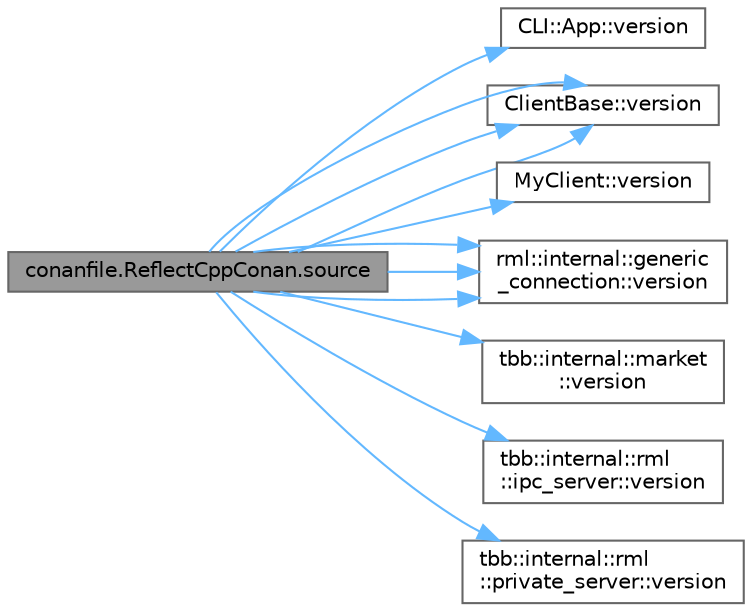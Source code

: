 digraph "conanfile.ReflectCppConan.source"
{
 // LATEX_PDF_SIZE
  bgcolor="transparent";
  edge [fontname=Helvetica,fontsize=10,labelfontname=Helvetica,labelfontsize=10];
  node [fontname=Helvetica,fontsize=10,shape=box,height=0.2,width=0.4];
  rankdir="LR";
  Node1 [id="Node000001",label="conanfile.ReflectCppConan.source",height=0.2,width=0.4,color="gray40", fillcolor="grey60", style="filled", fontcolor="black",tooltip=" "];
  Node1 -> Node2 [id="edge1_Node000001_Node000002",color="steelblue1",style="solid",tooltip=" "];
  Node2 [id="Node000002",label="CLI::App::version",height=0.2,width=0.4,color="grey40", fillcolor="white", style="filled",URL="$class_c_l_i_1_1_app.html#a8098435dfda5c5c02a42c08141a1f892",tooltip="Displays a version string"];
  Node1 -> Node3 [id="edge2_Node000001_Node000003",color="steelblue1",style="solid",tooltip=" "];
  Node3 [id="Node000003",label="ClientBase::version",height=0.2,width=0.4,color="grey40", fillcolor="white", style="filled",URL="$class_client_base.html#ae04288928d94683ad3f06a778b21f1d8",tooltip=" "];
  Node1 -> Node3 [id="edge3_Node000001_Node000003",color="steelblue1",style="solid",tooltip=" "];
  Node1 -> Node3 [id="edge4_Node000001_Node000003",color="steelblue1",style="solid",tooltip=" "];
  Node1 -> Node4 [id="edge5_Node000001_Node000004",color="steelblue1",style="solid",tooltip=" "];
  Node4 [id="Node000004",label="MyClient::version",height=0.2,width=0.4,color="grey40", fillcolor="white", style="filled",URL="$class_my_client.html#af4f0b81f66befaeb9683960f4373ad47",tooltip=" "];
  Node1 -> Node5 [id="edge6_Node000001_Node000005",color="steelblue1",style="solid",tooltip=" "];
  Node5 [id="Node000005",label="rml::internal::generic\l_connection::version",height=0.2,width=0.4,color="grey40", fillcolor="white", style="filled",URL="$classrml_1_1internal_1_1generic__connection.html#a58bc158f3e35c8d56dab19eec3268328",tooltip=" "];
  Node1 -> Node5 [id="edge7_Node000001_Node000005",color="steelblue1",style="solid",tooltip=" "];
  Node1 -> Node5 [id="edge8_Node000001_Node000005",color="steelblue1",style="solid",tooltip=" "];
  Node1 -> Node6 [id="edge9_Node000001_Node000006",color="steelblue1",style="solid",tooltip=" "];
  Node6 [id="Node000006",label="tbb::internal::market\l::version",height=0.2,width=0.4,color="grey40", fillcolor="white", style="filled",URL="$classtbb_1_1internal_1_1market.html#a40f5211ac34a8dc73339ce48837a52b1",tooltip=" "];
  Node1 -> Node7 [id="edge10_Node000001_Node000007",color="steelblue1",style="solid",tooltip=" "];
  Node7 [id="Node000007",label="tbb::internal::rml\l::ipc_server::version",height=0.2,width=0.4,color="grey40", fillcolor="white", style="filled",URL="$classtbb_1_1internal_1_1rml_1_1ipc__server.html#a3981f1cde07ae11020106da273fae599",tooltip=" "];
  Node1 -> Node8 [id="edge11_Node000001_Node000008",color="steelblue1",style="solid",tooltip=" "];
  Node8 [id="Node000008",label="tbb::internal::rml\l::private_server::version",height=0.2,width=0.4,color="grey40", fillcolor="white", style="filled",URL="$classtbb_1_1internal_1_1rml_1_1private__server.html#a0eb1efa6f4ec7fc6f21bf729b80690be",tooltip=" "];
}
